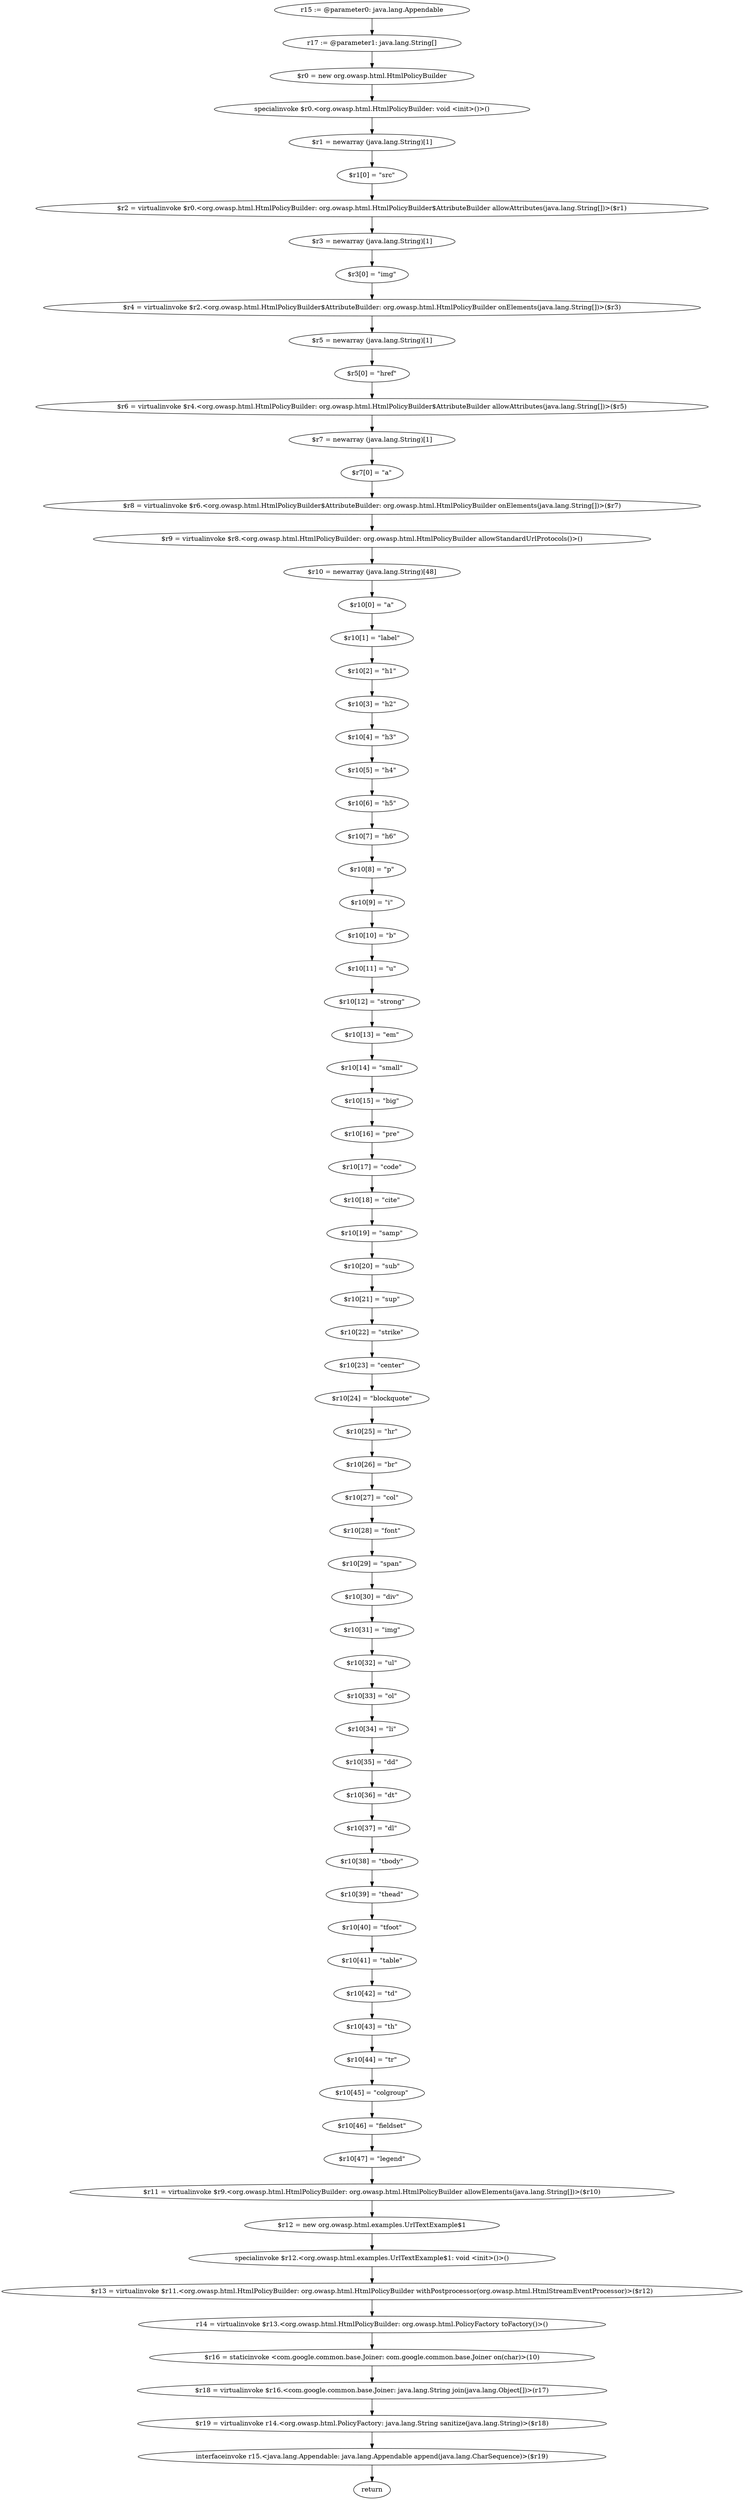 digraph "unitGraph" {
    "r15 := @parameter0: java.lang.Appendable"
    "r17 := @parameter1: java.lang.String[]"
    "$r0 = new org.owasp.html.HtmlPolicyBuilder"
    "specialinvoke $r0.<org.owasp.html.HtmlPolicyBuilder: void <init>()>()"
    "$r1 = newarray (java.lang.String)[1]"
    "$r1[0] = \"src\""
    "$r2 = virtualinvoke $r0.<org.owasp.html.HtmlPolicyBuilder: org.owasp.html.HtmlPolicyBuilder$AttributeBuilder allowAttributes(java.lang.String[])>($r1)"
    "$r3 = newarray (java.lang.String)[1]"
    "$r3[0] = \"img\""
    "$r4 = virtualinvoke $r2.<org.owasp.html.HtmlPolicyBuilder$AttributeBuilder: org.owasp.html.HtmlPolicyBuilder onElements(java.lang.String[])>($r3)"
    "$r5 = newarray (java.lang.String)[1]"
    "$r5[0] = \"href\""
    "$r6 = virtualinvoke $r4.<org.owasp.html.HtmlPolicyBuilder: org.owasp.html.HtmlPolicyBuilder$AttributeBuilder allowAttributes(java.lang.String[])>($r5)"
    "$r7 = newarray (java.lang.String)[1]"
    "$r7[0] = \"a\""
    "$r8 = virtualinvoke $r6.<org.owasp.html.HtmlPolicyBuilder$AttributeBuilder: org.owasp.html.HtmlPolicyBuilder onElements(java.lang.String[])>($r7)"
    "$r9 = virtualinvoke $r8.<org.owasp.html.HtmlPolicyBuilder: org.owasp.html.HtmlPolicyBuilder allowStandardUrlProtocols()>()"
    "$r10 = newarray (java.lang.String)[48]"
    "$r10[0] = \"a\""
    "$r10[1] = \"label\""
    "$r10[2] = \"h1\""
    "$r10[3] = \"h2\""
    "$r10[4] = \"h3\""
    "$r10[5] = \"h4\""
    "$r10[6] = \"h5\""
    "$r10[7] = \"h6\""
    "$r10[8] = \"p\""
    "$r10[9] = \"i\""
    "$r10[10] = \"b\""
    "$r10[11] = \"u\""
    "$r10[12] = \"strong\""
    "$r10[13] = \"em\""
    "$r10[14] = \"small\""
    "$r10[15] = \"big\""
    "$r10[16] = \"pre\""
    "$r10[17] = \"code\""
    "$r10[18] = \"cite\""
    "$r10[19] = \"samp\""
    "$r10[20] = \"sub\""
    "$r10[21] = \"sup\""
    "$r10[22] = \"strike\""
    "$r10[23] = \"center\""
    "$r10[24] = \"blockquote\""
    "$r10[25] = \"hr\""
    "$r10[26] = \"br\""
    "$r10[27] = \"col\""
    "$r10[28] = \"font\""
    "$r10[29] = \"span\""
    "$r10[30] = \"div\""
    "$r10[31] = \"img\""
    "$r10[32] = \"ul\""
    "$r10[33] = \"ol\""
    "$r10[34] = \"li\""
    "$r10[35] = \"dd\""
    "$r10[36] = \"dt\""
    "$r10[37] = \"dl\""
    "$r10[38] = \"tbody\""
    "$r10[39] = \"thead\""
    "$r10[40] = \"tfoot\""
    "$r10[41] = \"table\""
    "$r10[42] = \"td\""
    "$r10[43] = \"th\""
    "$r10[44] = \"tr\""
    "$r10[45] = \"colgroup\""
    "$r10[46] = \"fieldset\""
    "$r10[47] = \"legend\""
    "$r11 = virtualinvoke $r9.<org.owasp.html.HtmlPolicyBuilder: org.owasp.html.HtmlPolicyBuilder allowElements(java.lang.String[])>($r10)"
    "$r12 = new org.owasp.html.examples.UrlTextExample$1"
    "specialinvoke $r12.<org.owasp.html.examples.UrlTextExample$1: void <init>()>()"
    "$r13 = virtualinvoke $r11.<org.owasp.html.HtmlPolicyBuilder: org.owasp.html.HtmlPolicyBuilder withPostprocessor(org.owasp.html.HtmlStreamEventProcessor)>($r12)"
    "r14 = virtualinvoke $r13.<org.owasp.html.HtmlPolicyBuilder: org.owasp.html.PolicyFactory toFactory()>()"
    "$r16 = staticinvoke <com.google.common.base.Joiner: com.google.common.base.Joiner on(char)>(10)"
    "$r18 = virtualinvoke $r16.<com.google.common.base.Joiner: java.lang.String join(java.lang.Object[])>(r17)"
    "$r19 = virtualinvoke r14.<org.owasp.html.PolicyFactory: java.lang.String sanitize(java.lang.String)>($r18)"
    "interfaceinvoke r15.<java.lang.Appendable: java.lang.Appendable append(java.lang.CharSequence)>($r19)"
    "return"
    "r15 := @parameter0: java.lang.Appendable"->"r17 := @parameter1: java.lang.String[]";
    "r17 := @parameter1: java.lang.String[]"->"$r0 = new org.owasp.html.HtmlPolicyBuilder";
    "$r0 = new org.owasp.html.HtmlPolicyBuilder"->"specialinvoke $r0.<org.owasp.html.HtmlPolicyBuilder: void <init>()>()";
    "specialinvoke $r0.<org.owasp.html.HtmlPolicyBuilder: void <init>()>()"->"$r1 = newarray (java.lang.String)[1]";
    "$r1 = newarray (java.lang.String)[1]"->"$r1[0] = \"src\"";
    "$r1[0] = \"src\""->"$r2 = virtualinvoke $r0.<org.owasp.html.HtmlPolicyBuilder: org.owasp.html.HtmlPolicyBuilder$AttributeBuilder allowAttributes(java.lang.String[])>($r1)";
    "$r2 = virtualinvoke $r0.<org.owasp.html.HtmlPolicyBuilder: org.owasp.html.HtmlPolicyBuilder$AttributeBuilder allowAttributes(java.lang.String[])>($r1)"->"$r3 = newarray (java.lang.String)[1]";
    "$r3 = newarray (java.lang.String)[1]"->"$r3[0] = \"img\"";
    "$r3[0] = \"img\""->"$r4 = virtualinvoke $r2.<org.owasp.html.HtmlPolicyBuilder$AttributeBuilder: org.owasp.html.HtmlPolicyBuilder onElements(java.lang.String[])>($r3)";
    "$r4 = virtualinvoke $r2.<org.owasp.html.HtmlPolicyBuilder$AttributeBuilder: org.owasp.html.HtmlPolicyBuilder onElements(java.lang.String[])>($r3)"->"$r5 = newarray (java.lang.String)[1]";
    "$r5 = newarray (java.lang.String)[1]"->"$r5[0] = \"href\"";
    "$r5[0] = \"href\""->"$r6 = virtualinvoke $r4.<org.owasp.html.HtmlPolicyBuilder: org.owasp.html.HtmlPolicyBuilder$AttributeBuilder allowAttributes(java.lang.String[])>($r5)";
    "$r6 = virtualinvoke $r4.<org.owasp.html.HtmlPolicyBuilder: org.owasp.html.HtmlPolicyBuilder$AttributeBuilder allowAttributes(java.lang.String[])>($r5)"->"$r7 = newarray (java.lang.String)[1]";
    "$r7 = newarray (java.lang.String)[1]"->"$r7[0] = \"a\"";
    "$r7[0] = \"a\""->"$r8 = virtualinvoke $r6.<org.owasp.html.HtmlPolicyBuilder$AttributeBuilder: org.owasp.html.HtmlPolicyBuilder onElements(java.lang.String[])>($r7)";
    "$r8 = virtualinvoke $r6.<org.owasp.html.HtmlPolicyBuilder$AttributeBuilder: org.owasp.html.HtmlPolicyBuilder onElements(java.lang.String[])>($r7)"->"$r9 = virtualinvoke $r8.<org.owasp.html.HtmlPolicyBuilder: org.owasp.html.HtmlPolicyBuilder allowStandardUrlProtocols()>()";
    "$r9 = virtualinvoke $r8.<org.owasp.html.HtmlPolicyBuilder: org.owasp.html.HtmlPolicyBuilder allowStandardUrlProtocols()>()"->"$r10 = newarray (java.lang.String)[48]";
    "$r10 = newarray (java.lang.String)[48]"->"$r10[0] = \"a\"";
    "$r10[0] = \"a\""->"$r10[1] = \"label\"";
    "$r10[1] = \"label\""->"$r10[2] = \"h1\"";
    "$r10[2] = \"h1\""->"$r10[3] = \"h2\"";
    "$r10[3] = \"h2\""->"$r10[4] = \"h3\"";
    "$r10[4] = \"h3\""->"$r10[5] = \"h4\"";
    "$r10[5] = \"h4\""->"$r10[6] = \"h5\"";
    "$r10[6] = \"h5\""->"$r10[7] = \"h6\"";
    "$r10[7] = \"h6\""->"$r10[8] = \"p\"";
    "$r10[8] = \"p\""->"$r10[9] = \"i\"";
    "$r10[9] = \"i\""->"$r10[10] = \"b\"";
    "$r10[10] = \"b\""->"$r10[11] = \"u\"";
    "$r10[11] = \"u\""->"$r10[12] = \"strong\"";
    "$r10[12] = \"strong\""->"$r10[13] = \"em\"";
    "$r10[13] = \"em\""->"$r10[14] = \"small\"";
    "$r10[14] = \"small\""->"$r10[15] = \"big\"";
    "$r10[15] = \"big\""->"$r10[16] = \"pre\"";
    "$r10[16] = \"pre\""->"$r10[17] = \"code\"";
    "$r10[17] = \"code\""->"$r10[18] = \"cite\"";
    "$r10[18] = \"cite\""->"$r10[19] = \"samp\"";
    "$r10[19] = \"samp\""->"$r10[20] = \"sub\"";
    "$r10[20] = \"sub\""->"$r10[21] = \"sup\"";
    "$r10[21] = \"sup\""->"$r10[22] = \"strike\"";
    "$r10[22] = \"strike\""->"$r10[23] = \"center\"";
    "$r10[23] = \"center\""->"$r10[24] = \"blockquote\"";
    "$r10[24] = \"blockquote\""->"$r10[25] = \"hr\"";
    "$r10[25] = \"hr\""->"$r10[26] = \"br\"";
    "$r10[26] = \"br\""->"$r10[27] = \"col\"";
    "$r10[27] = \"col\""->"$r10[28] = \"font\"";
    "$r10[28] = \"font\""->"$r10[29] = \"span\"";
    "$r10[29] = \"span\""->"$r10[30] = \"div\"";
    "$r10[30] = \"div\""->"$r10[31] = \"img\"";
    "$r10[31] = \"img\""->"$r10[32] = \"ul\"";
    "$r10[32] = \"ul\""->"$r10[33] = \"ol\"";
    "$r10[33] = \"ol\""->"$r10[34] = \"li\"";
    "$r10[34] = \"li\""->"$r10[35] = \"dd\"";
    "$r10[35] = \"dd\""->"$r10[36] = \"dt\"";
    "$r10[36] = \"dt\""->"$r10[37] = \"dl\"";
    "$r10[37] = \"dl\""->"$r10[38] = \"tbody\"";
    "$r10[38] = \"tbody\""->"$r10[39] = \"thead\"";
    "$r10[39] = \"thead\""->"$r10[40] = \"tfoot\"";
    "$r10[40] = \"tfoot\""->"$r10[41] = \"table\"";
    "$r10[41] = \"table\""->"$r10[42] = \"td\"";
    "$r10[42] = \"td\""->"$r10[43] = \"th\"";
    "$r10[43] = \"th\""->"$r10[44] = \"tr\"";
    "$r10[44] = \"tr\""->"$r10[45] = \"colgroup\"";
    "$r10[45] = \"colgroup\""->"$r10[46] = \"fieldset\"";
    "$r10[46] = \"fieldset\""->"$r10[47] = \"legend\"";
    "$r10[47] = \"legend\""->"$r11 = virtualinvoke $r9.<org.owasp.html.HtmlPolicyBuilder: org.owasp.html.HtmlPolicyBuilder allowElements(java.lang.String[])>($r10)";
    "$r11 = virtualinvoke $r9.<org.owasp.html.HtmlPolicyBuilder: org.owasp.html.HtmlPolicyBuilder allowElements(java.lang.String[])>($r10)"->"$r12 = new org.owasp.html.examples.UrlTextExample$1";
    "$r12 = new org.owasp.html.examples.UrlTextExample$1"->"specialinvoke $r12.<org.owasp.html.examples.UrlTextExample$1: void <init>()>()";
    "specialinvoke $r12.<org.owasp.html.examples.UrlTextExample$1: void <init>()>()"->"$r13 = virtualinvoke $r11.<org.owasp.html.HtmlPolicyBuilder: org.owasp.html.HtmlPolicyBuilder withPostprocessor(org.owasp.html.HtmlStreamEventProcessor)>($r12)";
    "$r13 = virtualinvoke $r11.<org.owasp.html.HtmlPolicyBuilder: org.owasp.html.HtmlPolicyBuilder withPostprocessor(org.owasp.html.HtmlStreamEventProcessor)>($r12)"->"r14 = virtualinvoke $r13.<org.owasp.html.HtmlPolicyBuilder: org.owasp.html.PolicyFactory toFactory()>()";
    "r14 = virtualinvoke $r13.<org.owasp.html.HtmlPolicyBuilder: org.owasp.html.PolicyFactory toFactory()>()"->"$r16 = staticinvoke <com.google.common.base.Joiner: com.google.common.base.Joiner on(char)>(10)";
    "$r16 = staticinvoke <com.google.common.base.Joiner: com.google.common.base.Joiner on(char)>(10)"->"$r18 = virtualinvoke $r16.<com.google.common.base.Joiner: java.lang.String join(java.lang.Object[])>(r17)";
    "$r18 = virtualinvoke $r16.<com.google.common.base.Joiner: java.lang.String join(java.lang.Object[])>(r17)"->"$r19 = virtualinvoke r14.<org.owasp.html.PolicyFactory: java.lang.String sanitize(java.lang.String)>($r18)";
    "$r19 = virtualinvoke r14.<org.owasp.html.PolicyFactory: java.lang.String sanitize(java.lang.String)>($r18)"->"interfaceinvoke r15.<java.lang.Appendable: java.lang.Appendable append(java.lang.CharSequence)>($r19)";
    "interfaceinvoke r15.<java.lang.Appendable: java.lang.Appendable append(java.lang.CharSequence)>($r19)"->"return";
}

